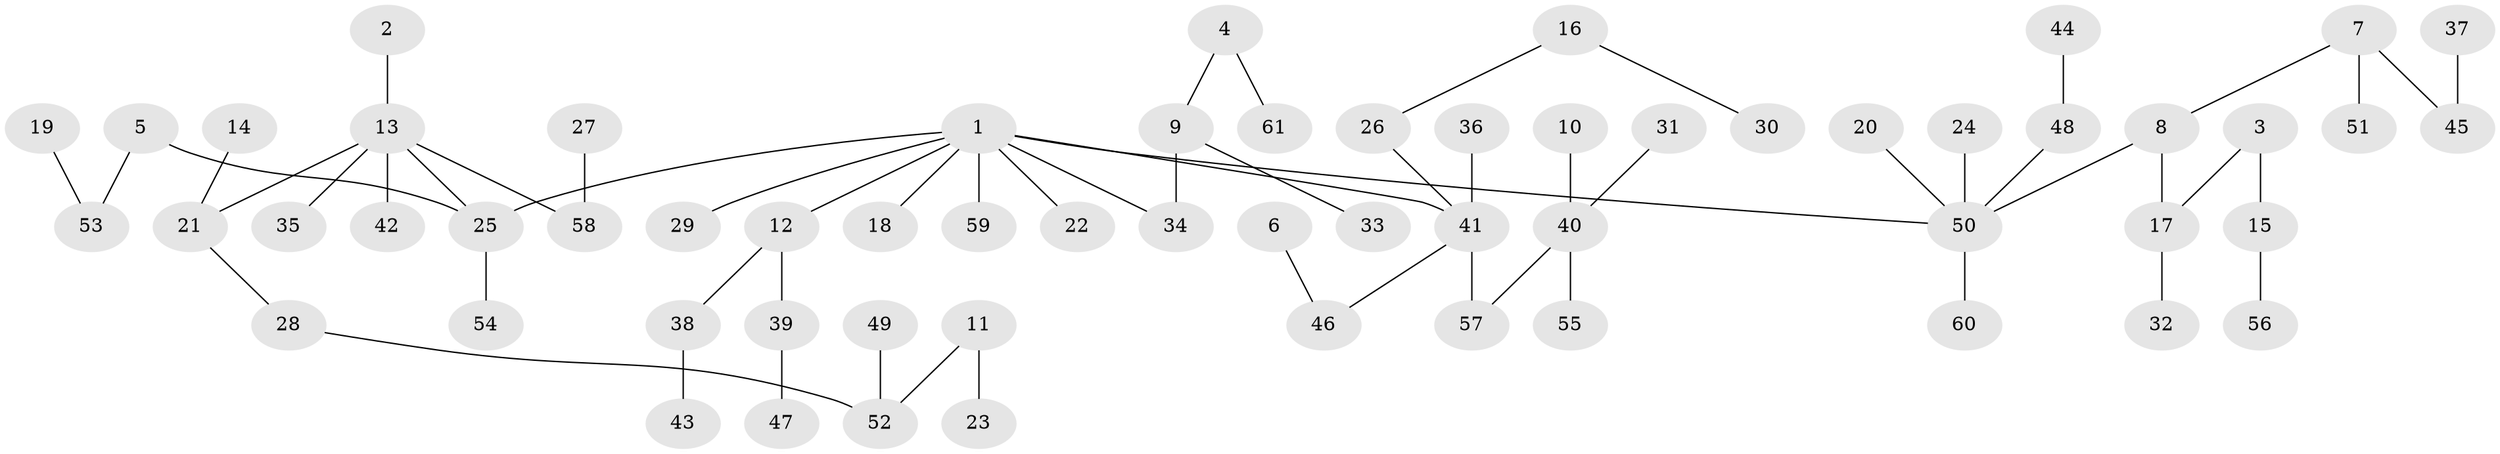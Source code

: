 // original degree distribution, {8: 0.01639344262295082, 2: 0.2459016393442623, 4: 0.04918032786885246, 5: 0.02459016393442623, 3: 0.13934426229508196, 7: 0.01639344262295082, 1: 0.5081967213114754}
// Generated by graph-tools (version 1.1) at 2025/02/03/09/25 03:02:29]
// undirected, 61 vertices, 60 edges
graph export_dot {
graph [start="1"]
  node [color=gray90,style=filled];
  1;
  2;
  3;
  4;
  5;
  6;
  7;
  8;
  9;
  10;
  11;
  12;
  13;
  14;
  15;
  16;
  17;
  18;
  19;
  20;
  21;
  22;
  23;
  24;
  25;
  26;
  27;
  28;
  29;
  30;
  31;
  32;
  33;
  34;
  35;
  36;
  37;
  38;
  39;
  40;
  41;
  42;
  43;
  44;
  45;
  46;
  47;
  48;
  49;
  50;
  51;
  52;
  53;
  54;
  55;
  56;
  57;
  58;
  59;
  60;
  61;
  1 -- 12 [weight=1.0];
  1 -- 18 [weight=1.0];
  1 -- 22 [weight=1.0];
  1 -- 25 [weight=1.0];
  1 -- 29 [weight=1.0];
  1 -- 34 [weight=1.0];
  1 -- 41 [weight=1.0];
  1 -- 50 [weight=1.0];
  1 -- 59 [weight=1.0];
  2 -- 13 [weight=1.0];
  3 -- 15 [weight=1.0];
  3 -- 17 [weight=1.0];
  4 -- 9 [weight=1.0];
  4 -- 61 [weight=1.0];
  5 -- 25 [weight=1.0];
  5 -- 53 [weight=1.0];
  6 -- 46 [weight=1.0];
  7 -- 8 [weight=1.0];
  7 -- 45 [weight=1.0];
  7 -- 51 [weight=1.0];
  8 -- 17 [weight=1.0];
  8 -- 50 [weight=1.0];
  9 -- 33 [weight=1.0];
  9 -- 34 [weight=1.0];
  10 -- 40 [weight=1.0];
  11 -- 23 [weight=1.0];
  11 -- 52 [weight=1.0];
  12 -- 38 [weight=1.0];
  12 -- 39 [weight=1.0];
  13 -- 21 [weight=1.0];
  13 -- 25 [weight=1.0];
  13 -- 35 [weight=1.0];
  13 -- 42 [weight=1.0];
  13 -- 58 [weight=1.0];
  14 -- 21 [weight=1.0];
  15 -- 56 [weight=1.0];
  16 -- 26 [weight=1.0];
  16 -- 30 [weight=1.0];
  17 -- 32 [weight=1.0];
  19 -- 53 [weight=1.0];
  20 -- 50 [weight=1.0];
  21 -- 28 [weight=1.0];
  24 -- 50 [weight=1.0];
  25 -- 54 [weight=1.0];
  26 -- 41 [weight=1.0];
  27 -- 58 [weight=1.0];
  28 -- 52 [weight=1.0];
  31 -- 40 [weight=1.0];
  36 -- 41 [weight=1.0];
  37 -- 45 [weight=1.0];
  38 -- 43 [weight=1.0];
  39 -- 47 [weight=1.0];
  40 -- 55 [weight=1.0];
  40 -- 57 [weight=1.0];
  41 -- 46 [weight=1.0];
  41 -- 57 [weight=1.0];
  44 -- 48 [weight=1.0];
  48 -- 50 [weight=1.0];
  49 -- 52 [weight=1.0];
  50 -- 60 [weight=1.0];
}
